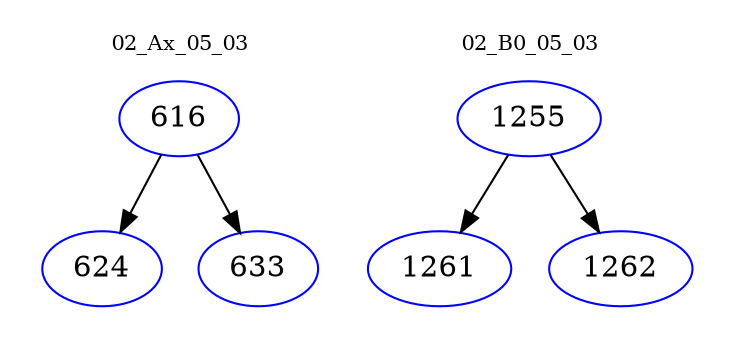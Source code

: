 digraph{
subgraph cluster_0 {
color = white
label = "02_Ax_05_03";
fontsize=10;
T0_616 [label="616", color="blue"]
T0_616 -> T0_624 [color="black"]
T0_624 [label="624", color="blue"]
T0_616 -> T0_633 [color="black"]
T0_633 [label="633", color="blue"]
}
subgraph cluster_1 {
color = white
label = "02_B0_05_03";
fontsize=10;
T1_1255 [label="1255", color="blue"]
T1_1255 -> T1_1261 [color="black"]
T1_1261 [label="1261", color="blue"]
T1_1255 -> T1_1262 [color="black"]
T1_1262 [label="1262", color="blue"]
}
}
